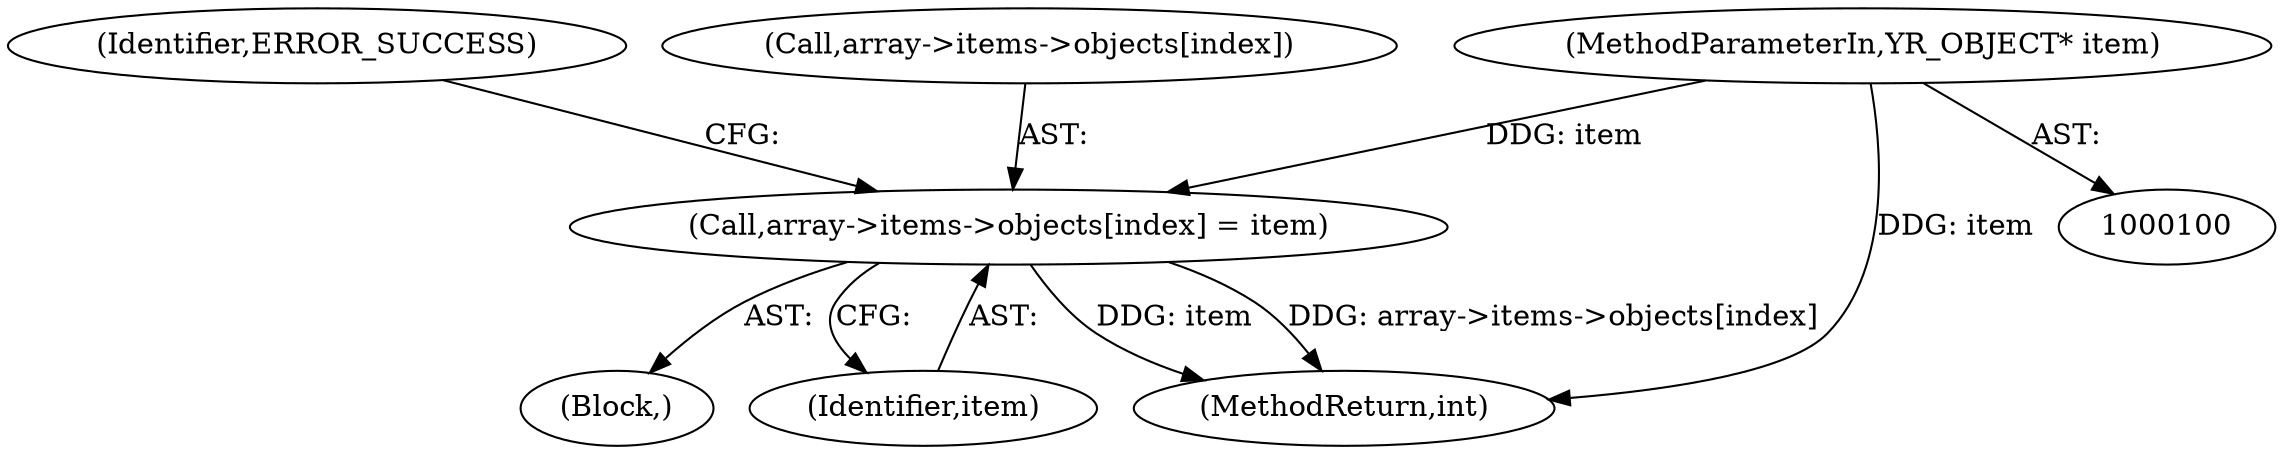 digraph "0_yara_4a342f01e5439b9bb901aff1c6c23c536baeeb3f_0@array" {
"1000256" [label="(Call,array->items->objects[index] = item)"];
"1000102" [label="(MethodParameterIn,YR_OBJECT* item)"];
"1000256" [label="(Call,array->items->objects[index] = item)"];
"1000102" [label="(MethodParameterIn,YR_OBJECT* item)"];
"1000266" [label="(Identifier,ERROR_SUCCESS)"];
"1000104" [label="(Block,)"];
"1000264" [label="(Identifier,item)"];
"1000267" [label="(MethodReturn,int)"];
"1000257" [label="(Call,array->items->objects[index])"];
"1000256" -> "1000104"  [label="AST: "];
"1000256" -> "1000264"  [label="CFG: "];
"1000257" -> "1000256"  [label="AST: "];
"1000264" -> "1000256"  [label="AST: "];
"1000266" -> "1000256"  [label="CFG: "];
"1000256" -> "1000267"  [label="DDG: item"];
"1000256" -> "1000267"  [label="DDG: array->items->objects[index]"];
"1000102" -> "1000256"  [label="DDG: item"];
"1000102" -> "1000100"  [label="AST: "];
"1000102" -> "1000267"  [label="DDG: item"];
}

